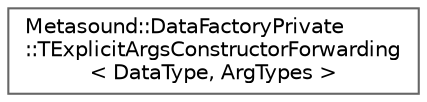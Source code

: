 digraph "Graphical Class Hierarchy"
{
 // INTERACTIVE_SVG=YES
 // LATEX_PDF_SIZE
  bgcolor="transparent";
  edge [fontname=Helvetica,fontsize=10,labelfontname=Helvetica,labelfontsize=10];
  node [fontname=Helvetica,fontsize=10,shape=box,height=0.2,width=0.4];
  rankdir="LR";
  Node0 [id="Node000000",label="Metasound::DataFactoryPrivate\l::TExplicitArgsConstructorForwarding\l\< DataType, ArgTypes \>",height=0.2,width=0.4,color="grey40", fillcolor="white", style="filled",URL="$db/d3e/structMetasound_1_1DataFactoryPrivate_1_1TExplicitArgsConstructorForwarding.html",tooltip="Denotes that parameter pack arguments must be used in the constructor of the Metasound Data Type."];
}
